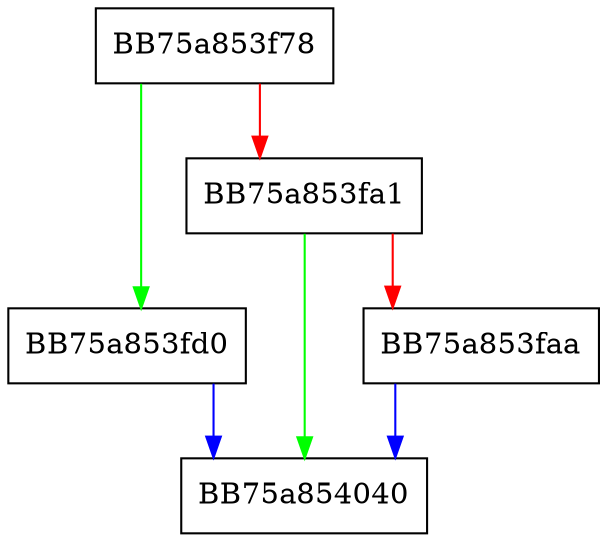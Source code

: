 digraph Update {
  node [shape="box"];
  graph [splines=ortho];
  BB75a853f78 -> BB75a853fd0 [color="green"];
  BB75a853f78 -> BB75a853fa1 [color="red"];
  BB75a853fa1 -> BB75a854040 [color="green"];
  BB75a853fa1 -> BB75a853faa [color="red"];
  BB75a853faa -> BB75a854040 [color="blue"];
  BB75a853fd0 -> BB75a854040 [color="blue"];
}